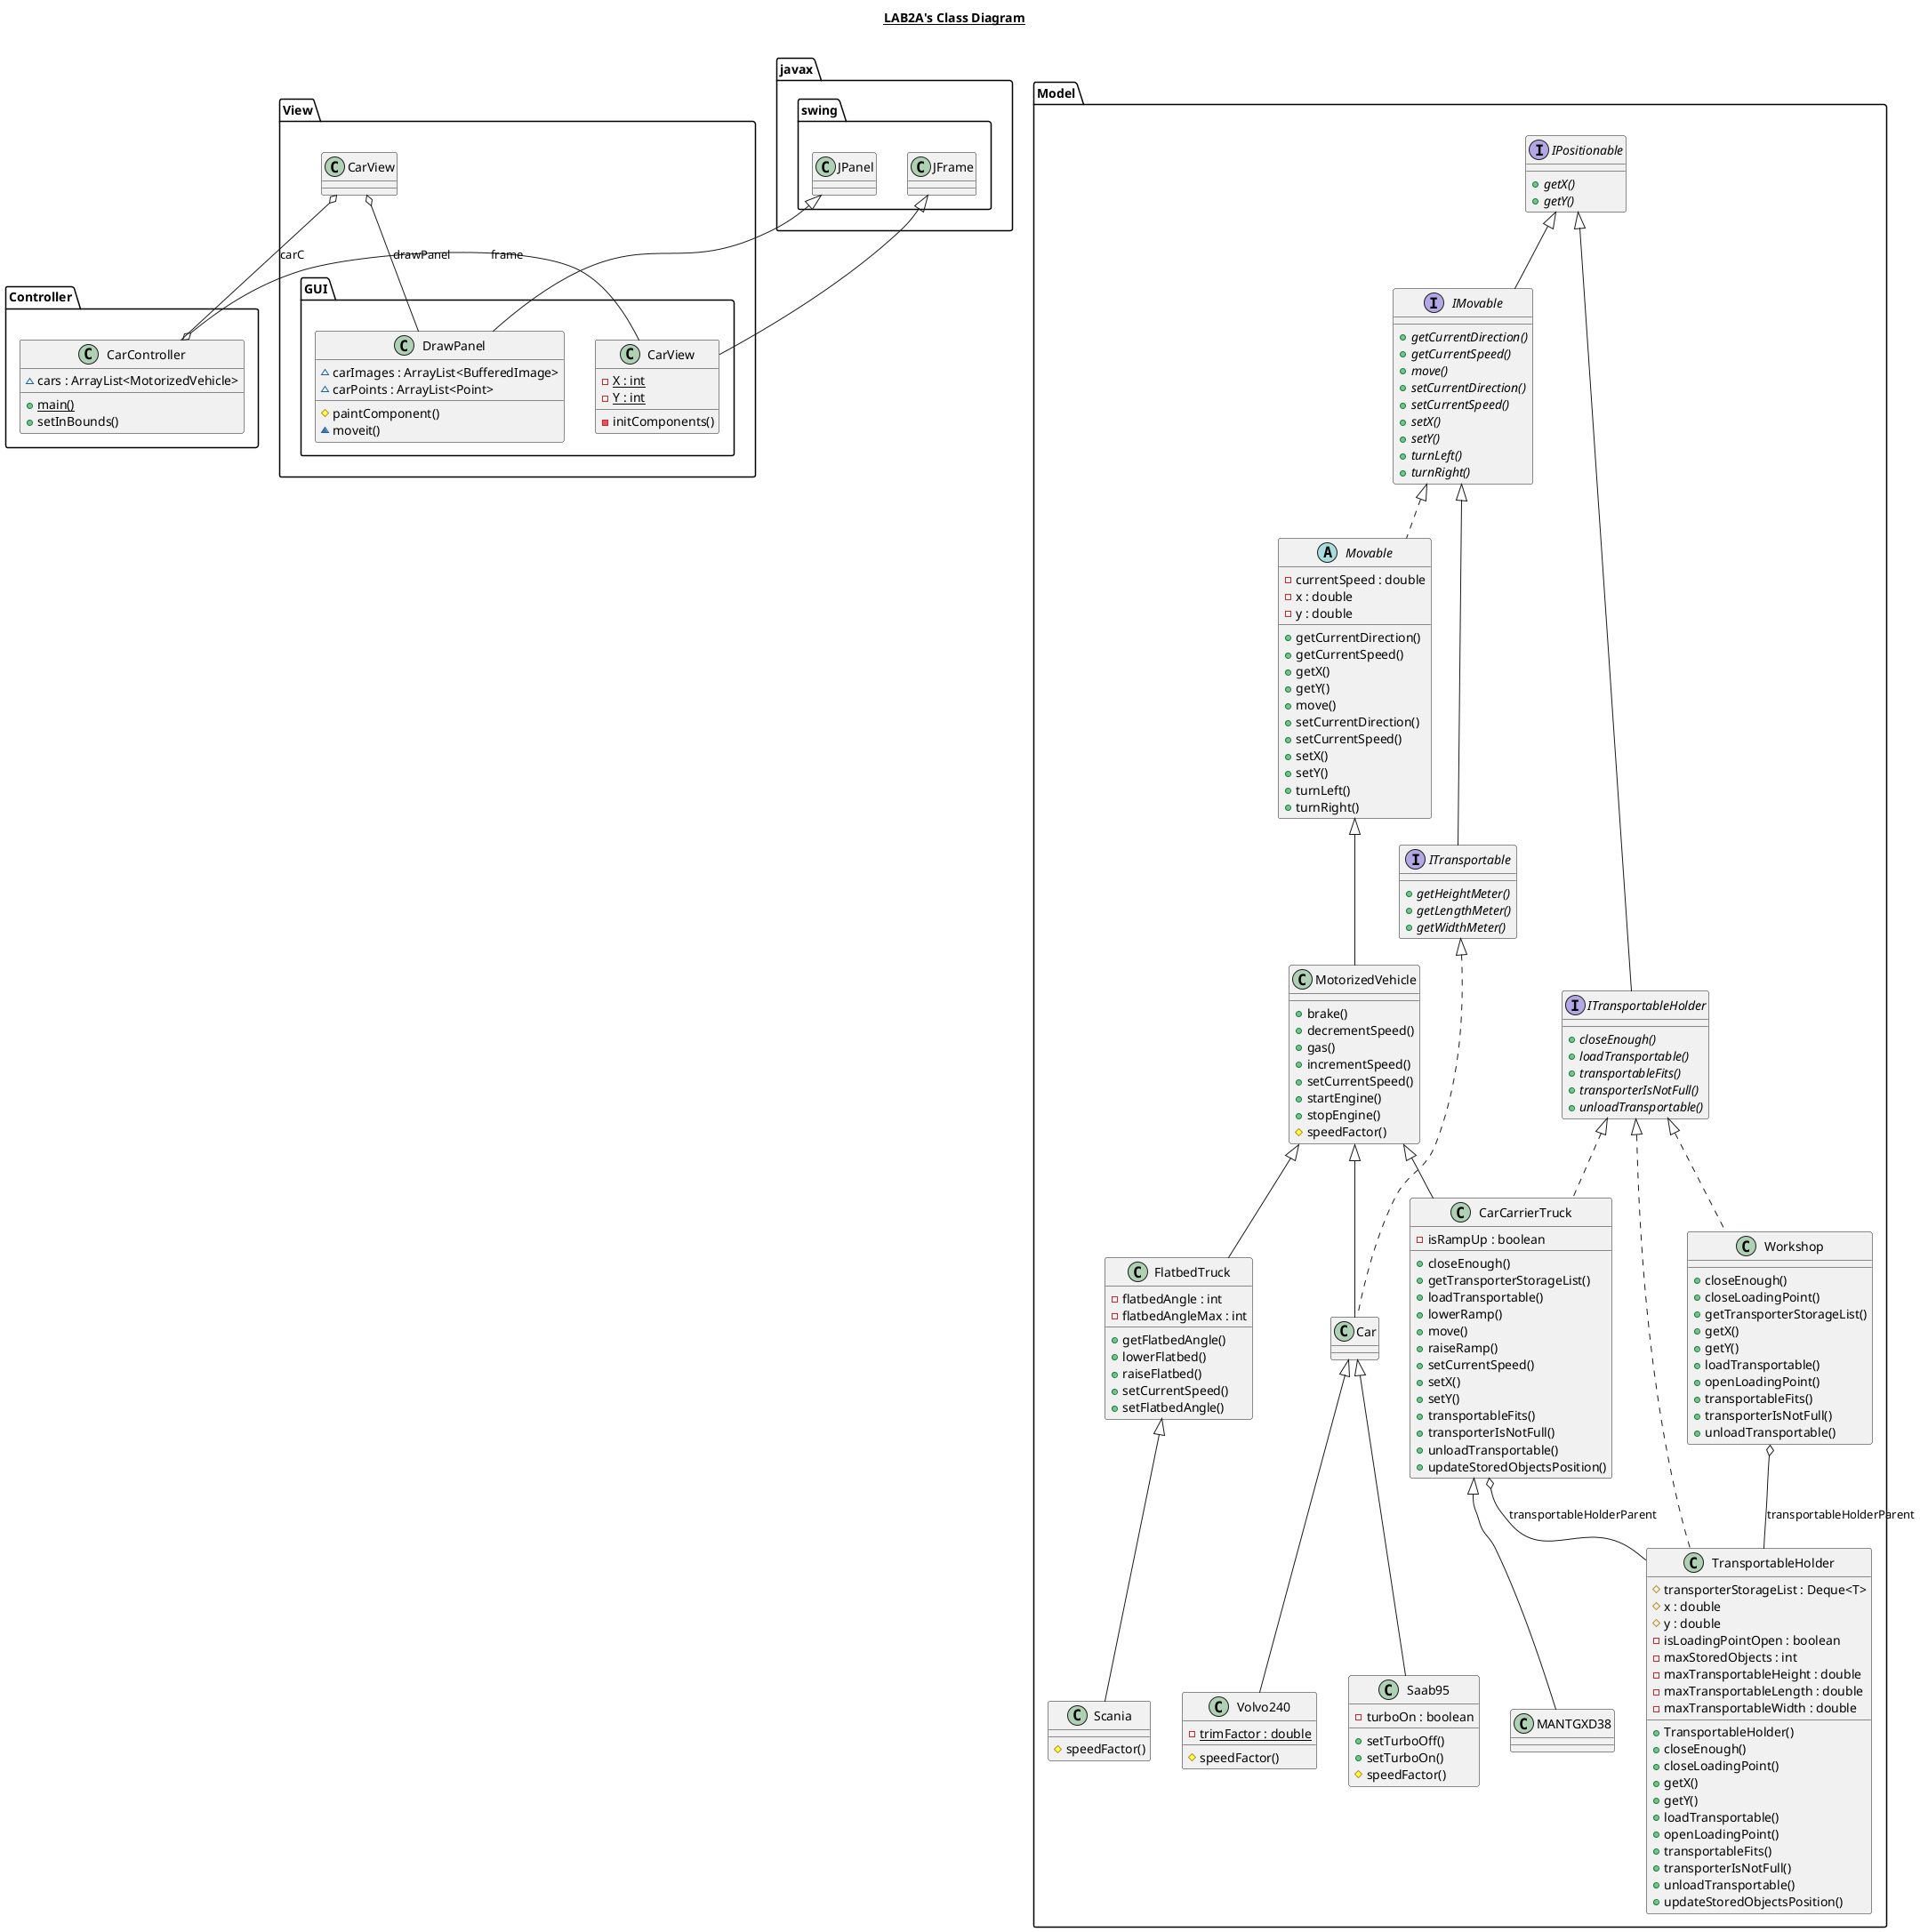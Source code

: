 @startuml

title __LAB2A's Class Diagram__\n

class Controller.CarController {
    ~ cars : ArrayList<MotorizedVehicle>
    {static} + main()
    + setInBounds()
}

class View.GUI.CarView {
    {static} - X : int
    {static} - Y : int
    - initComponents()
}

class View.GUI.DrawPanel {
    ~ carImages : ArrayList<BufferedImage>
    ~ carPoints : ArrayList<Point>
    # paintComponent()
    ~ moveit()
}

class Model.Car {
}

class Model.CarCarrierTruck {
    - isRampUp : boolean
    + closeEnough()
    + getTransporterStorageList()
    + loadTransportable()
    + lowerRamp()
    + move()
    + raiseRamp()
    + setCurrentSpeed()
    + setX()
    + setY()
    + transportableFits()
    + transporterIsNotFull()
    + unloadTransportable()
    + updateStoredObjectsPosition()
}

class Model.FlatbedTruck {
    - flatbedAngle : int
    - flatbedAngleMax : int
    + getFlatbedAngle()
    + lowerFlatbed()
    + raiseFlatbed()
    + setCurrentSpeed()
    + setFlatbedAngle()
}

interface Model.IMovable {
    {abstract} + getCurrentDirection()
    {abstract} + getCurrentSpeed()
    {abstract} + move()
    {abstract} + setCurrentDirection()
    {abstract} + setCurrentSpeed()
    {abstract} + setX()
    {abstract} + setY()
    {abstract} + turnLeft()
    {abstract} + turnRight()
}

interface Model.IPositionable {
    {abstract} + getX()
    {abstract} + getY()
}

interface Model.ITransportable {
    {abstract} + getHeightMeter()
    {abstract} + getLengthMeter()
    {abstract} + getWidthMeter()
}

interface Model.ITransportableHolder {
    {abstract} + closeEnough()
    {abstract} + loadTransportable()
    {abstract} + transportableFits()
    {abstract} + transporterIsNotFull()
    {abstract} + unloadTransportable()
}

class Model.MANTGXD38 {
}

class Model.MotorizedVehicle {
    + brake()
    + decrementSpeed()
    + gas()
    + incrementSpeed()
    + setCurrentSpeed()
    + startEngine()
    + stopEngine()
    # speedFactor()
}

abstract class Model.Movable {
    - currentSpeed : double
    - x : double
    - y : double
    + getCurrentDirection()
    + getCurrentSpeed()
    + getX()
    + getY()
    + move()
    + setCurrentDirection()
    + setCurrentSpeed()
    + setX()
    + setY()
    + turnLeft()
    + turnRight()
}

class Model.Saab95 {
    - turboOn : boolean
    + setTurboOff()
    + setTurboOn()
    # speedFactor()
}

class Model.Scania {
    # speedFactor()
}

class Model.TransportableHolder {
    # transporterStorageList : Deque<T>
    # x : double
    # y : double
    - isLoadingPointOpen : boolean
    - maxStoredObjects : int
    - maxTransportableHeight : double
    - maxTransportableLength : double
    - maxTransportableWidth : double
    + TransportableHolder()
    + closeEnough()
    + closeLoadingPoint()
    + getX()
    + getY()
    + loadTransportable()
    + openLoadingPoint()
    + transportableFits()
    + transporterIsNotFull()
    + unloadTransportable()
    + updateStoredObjectsPosition()
}

class Model.Volvo240 {
    {static} - trimFactor : double
    # speedFactor()
}

class Model.Workshop {
    + closeEnough()
    + closeLoadingPoint()
    + getTransporterStorageList()
    + getX()
    + getY()
    + loadTransportable()
    + openLoadingPoint()
    + transportableFits()
    + transporterIsNotFull()
    + unloadTransportable()
}

Controller.CarController o-- View.GUI.CarView : frame
View.GUI.CarView -up-|> javax.swing.JFrame
View.CarView o-- Controller.CarController : carC
View.CarView o-- View.GUI.DrawPanel : drawPanel
View.GUI.DrawPanel -up-|> javax.swing.JPanel
Model.Car .up.|> Model.ITransportable
Model.Car -up-|> Model.MotorizedVehicle
Model.CarCarrierTruck .up.|> Model.ITransportableHolder
Model.CarCarrierTruck -up-|> Model.MotorizedVehicle
Model.CarCarrierTruck o-- Model.TransportableHolder : transportableHolderParent
Model.FlatbedTruck -up-|> Model.MotorizedVehicle
Model.MANTGXD38 -up-|> Model.CarCarrierTruck
Model.MotorizedVehicle -up-|> Model.Movable
Model.Movable .up.|> Model.IMovable
Model.Movable o-up- Model.IMovable.Direction : currentDirection
Model.Saab95 -up-|> Model.Car
Model.Scania -up-|> Model.FlatbedTruck
Model.TransportableHolder .up.|> Model.ITransportableHolder
Model.Volvo240 -up-|> Model.Car
Model.Workshop .up.|> Model.ITransportableHolder
Model.Workshop o-- Model.TransportableHolder : transportableHolderParent
Model.IMovable -up-|> Model.IPositionable
Model.ITransportableHolder -up-|> Model.IPositionable
Model.ITransportable -up-|> Model.IMovable

@enduml
